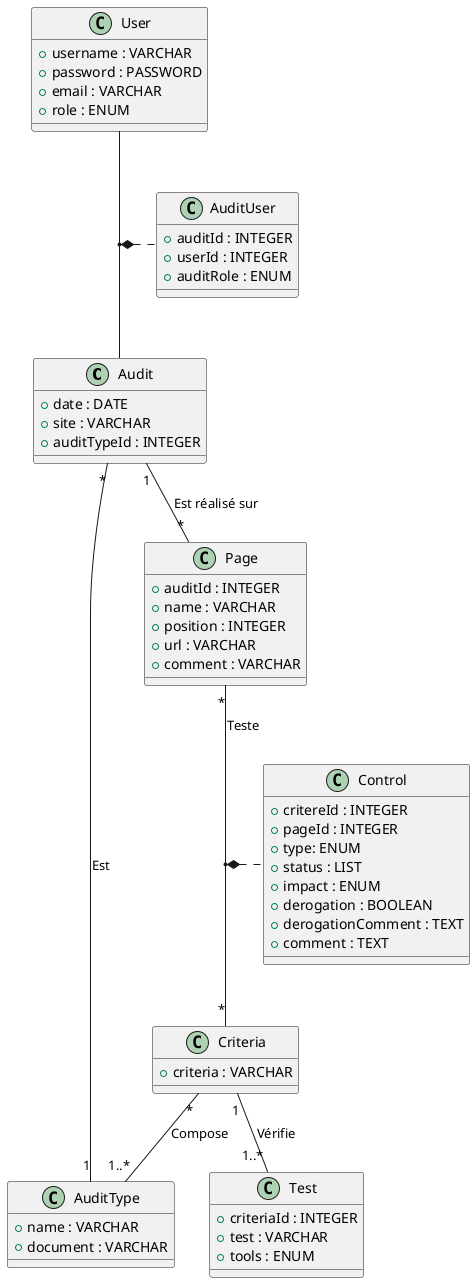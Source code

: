 @startuml
class Audit {
    + date : DATE 
    + site : VARCHAR
    + auditTypeId : INTEGER
}

class AuditType {
    + name : VARCHAR
    + document : VARCHAR
}

class Criteria {
    + criteria : VARCHAR
}

class Test {
    + criteriaId : INTEGER
    + test : VARCHAR
    + tools : ENUM
}

class Page {
    + auditId : INTEGER
    + name : VARCHAR
    + position : INTEGER
    + url : VARCHAR
    + comment : VARCHAR
}

class User {
    + username : VARCHAR
    + password : PASSWORD
    + email : VARCHAR
    + role : ENUM
}

Audit "*" -- "1" AuditType : Est
Criteria "*" -- "1..*" AuditType : Compose
Criteria "1" -- "1..*" Test : Vérifie
Audit "1" -- "*" Page : Est réalisé sur
Page "*" -- "*" Criteria : Teste

(Page, Criteria) *.. Control

class Control {
    + critereId : INTEGER
    + pageId : INTEGER
    + type: ENUM
    + status : LIST
    + impact : ENUM
    + derogation : BOOLEAN
    + derogationComment : TEXT
    + comment : TEXT
}

(User, Audit) *.. AuditUser

class AuditUser {
    + auditId : INTEGER
    + userId : INTEGER
    + auditRole : ENUM
}
@enduml